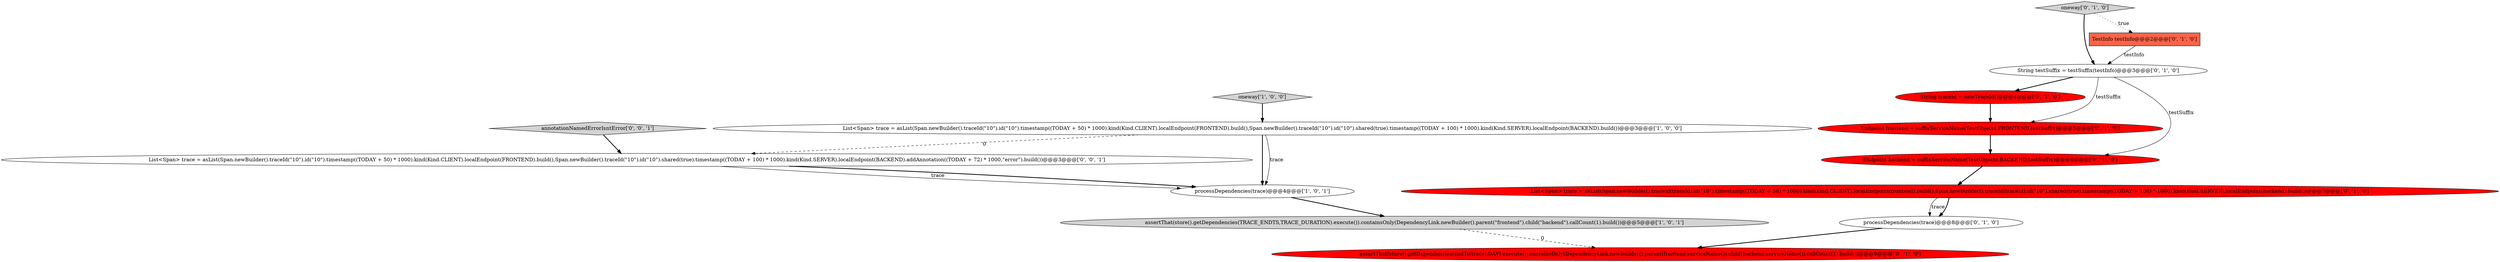 digraph {
7 [style = filled, label = "assertThat(store().getDependencies(endTs(trace),DAY).execute()).containsOnly(DependencyLink.newBuilder().parent(frontend.serviceName()).child(backend.serviceName()).callCount(1).build())@@@9@@@['0', '1', '0']", fillcolor = red, shape = ellipse image = "AAA1AAABBB2BBB"];
2 [style = filled, label = "List<Span> trace = asList(Span.newBuilder().traceId(\"10\").id(\"10\").timestamp((TODAY + 50) * 1000).kind(Kind.CLIENT).localEndpoint(FRONTEND).build(),Span.newBuilder().traceId(\"10\").id(\"10\").shared(true).timestamp((TODAY + 100) * 1000).kind(Kind.SERVER).localEndpoint(BACKEND).build())@@@3@@@['1', '0', '0']", fillcolor = white, shape = ellipse image = "AAA0AAABBB1BBB"];
14 [style = filled, label = "annotationNamedErrorIsntError['0', '0', '1']", fillcolor = lightgray, shape = diamond image = "AAA0AAABBB3BBB"];
9 [style = filled, label = "String testSuffix = testSuffix(testInfo)@@@3@@@['0', '1', '0']", fillcolor = white, shape = ellipse image = "AAA0AAABBB2BBB"];
1 [style = filled, label = "assertThat(store().getDependencies(TRACE_ENDTS,TRACE_DURATION).execute()).containsOnly(DependencyLink.newBuilder().parent(\"frontend\").child(\"backend\").callCount(1).build())@@@5@@@['1', '0', '1']", fillcolor = lightgray, shape = ellipse image = "AAA0AAABBB1BBB"];
11 [style = filled, label = "TestInfo testInfo@@@2@@@['0', '1', '0']", fillcolor = tomato, shape = box image = "AAA1AAABBB2BBB"];
3 [style = filled, label = "oneway['1', '0', '0']", fillcolor = lightgray, shape = diamond image = "AAA0AAABBB1BBB"];
0 [style = filled, label = "processDependencies(trace)@@@4@@@['1', '0', '1']", fillcolor = white, shape = ellipse image = "AAA0AAABBB1BBB"];
5 [style = filled, label = "String traceId = newTraceId()@@@4@@@['0', '1', '0']", fillcolor = red, shape = ellipse image = "AAA1AAABBB2BBB"];
6 [style = filled, label = "Endpoint frontend = suffixServiceName(TestObjects.FRONTEND,testSuffix)@@@5@@@['0', '1', '0']", fillcolor = red, shape = ellipse image = "AAA1AAABBB2BBB"];
4 [style = filled, label = "Endpoint backend = suffixServiceName(TestObjects.BACKEND,testSuffix)@@@6@@@['0', '1', '0']", fillcolor = red, shape = ellipse image = "AAA1AAABBB2BBB"];
8 [style = filled, label = "oneway['0', '1', '0']", fillcolor = lightgray, shape = diamond image = "AAA0AAABBB2BBB"];
10 [style = filled, label = "List<Span> trace = asList(Span.newBuilder().traceId(traceId).id(\"10\").timestamp((TODAY + 50) * 1000).kind(Kind.CLIENT).localEndpoint(frontend).build(),Span.newBuilder().traceId(traceId).id(\"10\").shared(true).timestamp((TODAY + 100) * 1000).kind(Kind.SERVER).localEndpoint(backend).build())@@@7@@@['0', '1', '0']", fillcolor = red, shape = ellipse image = "AAA1AAABBB2BBB"];
12 [style = filled, label = "processDependencies(trace)@@@8@@@['0', '1', '0']", fillcolor = white, shape = ellipse image = "AAA0AAABBB2BBB"];
13 [style = filled, label = "List<Span> trace = asList(Span.newBuilder().traceId(\"10\").id(\"10\").timestamp((TODAY + 50) * 1000).kind(Kind.CLIENT).localEndpoint(FRONTEND).build(),Span.newBuilder().traceId(\"10\").id(\"10\").shared(true).timestamp((TODAY + 100) * 1000).kind(Kind.SERVER).localEndpoint(BACKEND).addAnnotation((TODAY + 72) * 1000,\"error\").build())@@@3@@@['0', '0', '1']", fillcolor = white, shape = ellipse image = "AAA0AAABBB3BBB"];
4->10 [style = bold, label=""];
13->0 [style = solid, label="trace"];
10->12 [style = solid, label="trace"];
12->7 [style = bold, label=""];
9->4 [style = solid, label="testSuffix"];
6->4 [style = bold, label=""];
2->0 [style = bold, label=""];
11->9 [style = solid, label="testInfo"];
2->0 [style = solid, label="trace"];
3->2 [style = bold, label=""];
5->6 [style = bold, label=""];
10->12 [style = bold, label=""];
2->13 [style = dashed, label="0"];
0->1 [style = bold, label=""];
8->9 [style = bold, label=""];
9->5 [style = bold, label=""];
8->11 [style = dotted, label="true"];
9->6 [style = solid, label="testSuffix"];
14->13 [style = bold, label=""];
1->7 [style = dashed, label="0"];
13->0 [style = bold, label=""];
}
